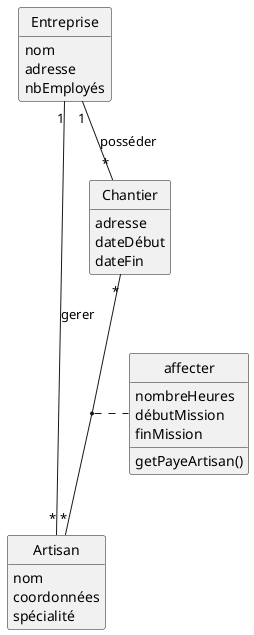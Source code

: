 @startuml dc

skinparam classAttributeIconSize 0

hide circle
hide empty members
hide empty methods

Entreprise "1" -- "*" Artisan : gerer
Entreprise "1" -- "*" Chantier : posséder
Chantier "*" -- "*" Artisan 
(Artisan, Chantier) .. affecter

Class Entreprise {
    nom
    adresse
    nbEmployés
}

Class Artisan {
    nom
    coordonnées
    spécialité
}

Class Chantier {
    adresse
    dateDébut
    dateFin
}

Class affecter {
    nombreHeures
    débutMission
    finMission
    getPayeArtisan()
}

@enduml